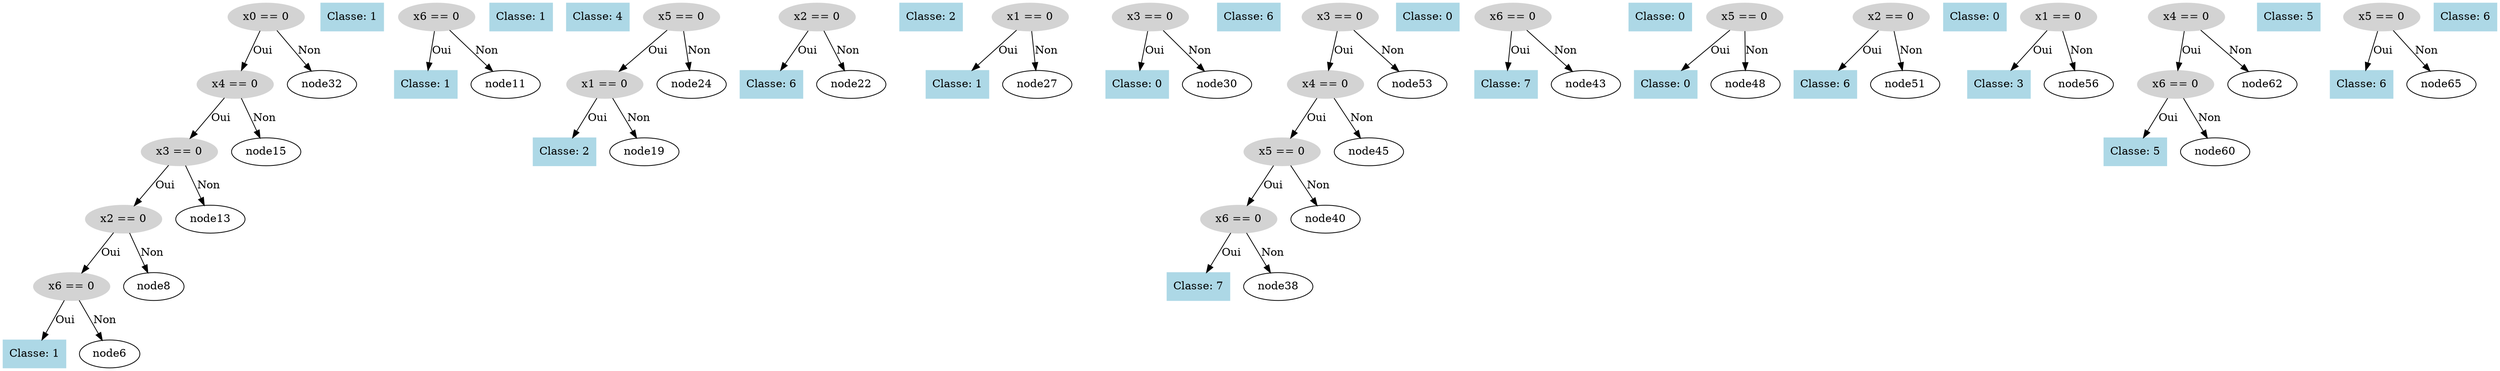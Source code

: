 digraph DecisionTree {
  node0 [label="x0 == 0", shape=ellipse, style=filled, color=lightgray];
  node0 -> node1 [label="Oui"];
  node1 [label="x4 == 0", shape=ellipse, style=filled, color=lightgray];
  node1 -> node2 [label="Oui"];
  node2 [label="x3 == 0", shape=ellipse, style=filled, color=lightgray];
  node2 -> node3 [label="Oui"];
  node3 [label="x2 == 0", shape=ellipse, style=filled, color=lightgray];
  node3 -> node4 [label="Oui"];
  node4 [label="x6 == 0", shape=ellipse, style=filled, color=lightgray];
  node4 -> node5 [label="Oui"];
  node5 [label="Classe: 1", shape=box, style=filled, color=lightblue];
  node4 -> node6 [label="Non"];
  node7 [label="Classe: 1", shape=box, style=filled, color=lightblue];
  node3 -> node8 [label="Non"];
  node9 [label="x6 == 0", shape=ellipse, style=filled, color=lightgray];
  node9 -> node10 [label="Oui"];
  node10 [label="Classe: 1", shape=box, style=filled, color=lightblue];
  node9 -> node11 [label="Non"];
  node12 [label="Classe: 1", shape=box, style=filled, color=lightblue];
  node2 -> node13 [label="Non"];
  node14 [label="Classe: 4", shape=box, style=filled, color=lightblue];
  node1 -> node15 [label="Non"];
  node16 [label="x5 == 0", shape=ellipse, style=filled, color=lightgray];
  node16 -> node17 [label="Oui"];
  node17 [label="x1 == 0", shape=ellipse, style=filled, color=lightgray];
  node17 -> node18 [label="Oui"];
  node18 [label="Classe: 2", shape=box, style=filled, color=lightblue];
  node17 -> node19 [label="Non"];
  node20 [label="x2 == 0", shape=ellipse, style=filled, color=lightgray];
  node20 -> node21 [label="Oui"];
  node21 [label="Classe: 6", shape=box, style=filled, color=lightblue];
  node20 -> node22 [label="Non"];
  node23 [label="Classe: 2", shape=box, style=filled, color=lightblue];
  node16 -> node24 [label="Non"];
  node25 [label="x1 == 0", shape=ellipse, style=filled, color=lightgray];
  node25 -> node26 [label="Oui"];
  node26 [label="Classe: 1", shape=box, style=filled, color=lightblue];
  node25 -> node27 [label="Non"];
  node28 [label="x3 == 0", shape=ellipse, style=filled, color=lightgray];
  node28 -> node29 [label="Oui"];
  node29 [label="Classe: 0", shape=box, style=filled, color=lightblue];
  node28 -> node30 [label="Non"];
  node31 [label="Classe: 6", shape=box, style=filled, color=lightblue];
  node0 -> node32 [label="Non"];
  node33 [label="x3 == 0", shape=ellipse, style=filled, color=lightgray];
  node33 -> node34 [label="Oui"];
  node34 [label="x4 == 0", shape=ellipse, style=filled, color=lightgray];
  node34 -> node35 [label="Oui"];
  node35 [label="x5 == 0", shape=ellipse, style=filled, color=lightgray];
  node35 -> node36 [label="Oui"];
  node36 [label="x6 == 0", shape=ellipse, style=filled, color=lightgray];
  node36 -> node37 [label="Oui"];
  node37 [label="Classe: 7", shape=box, style=filled, color=lightblue];
  node36 -> node38 [label="Non"];
  node39 [label="Classe: 0", shape=box, style=filled, color=lightblue];
  node35 -> node40 [label="Non"];
  node41 [label="x6 == 0", shape=ellipse, style=filled, color=lightgray];
  node41 -> node42 [label="Oui"];
  node42 [label="Classe: 7", shape=box, style=filled, color=lightblue];
  node41 -> node43 [label="Non"];
  node44 [label="Classe: 0", shape=box, style=filled, color=lightblue];
  node34 -> node45 [label="Non"];
  node46 [label="x5 == 0", shape=ellipse, style=filled, color=lightgray];
  node46 -> node47 [label="Oui"];
  node47 [label="Classe: 0", shape=box, style=filled, color=lightblue];
  node46 -> node48 [label="Non"];
  node49 [label="x2 == 0", shape=ellipse, style=filled, color=lightgray];
  node49 -> node50 [label="Oui"];
  node50 [label="Classe: 6", shape=box, style=filled, color=lightblue];
  node49 -> node51 [label="Non"];
  node52 [label="Classe: 0", shape=box, style=filled, color=lightblue];
  node33 -> node53 [label="Non"];
  node54 [label="x1 == 0", shape=ellipse, style=filled, color=lightgray];
  node54 -> node55 [label="Oui"];
  node55 [label="Classe: 3", shape=box, style=filled, color=lightblue];
  node54 -> node56 [label="Non"];
  node57 [label="x4 == 0", shape=ellipse, style=filled, color=lightgray];
  node57 -> node58 [label="Oui"];
  node58 [label="x6 == 0", shape=ellipse, style=filled, color=lightgray];
  node58 -> node59 [label="Oui"];
  node59 [label="Classe: 5", shape=box, style=filled, color=lightblue];
  node58 -> node60 [label="Non"];
  node61 [label="Classe: 5", shape=box, style=filled, color=lightblue];
  node57 -> node62 [label="Non"];
  node63 [label="x5 == 0", shape=ellipse, style=filled, color=lightgray];
  node63 -> node64 [label="Oui"];
  node64 [label="Classe: 6", shape=box, style=filled, color=lightblue];
  node63 -> node65 [label="Non"];
  node66 [label="Classe: 6", shape=box, style=filled, color=lightblue];
}
